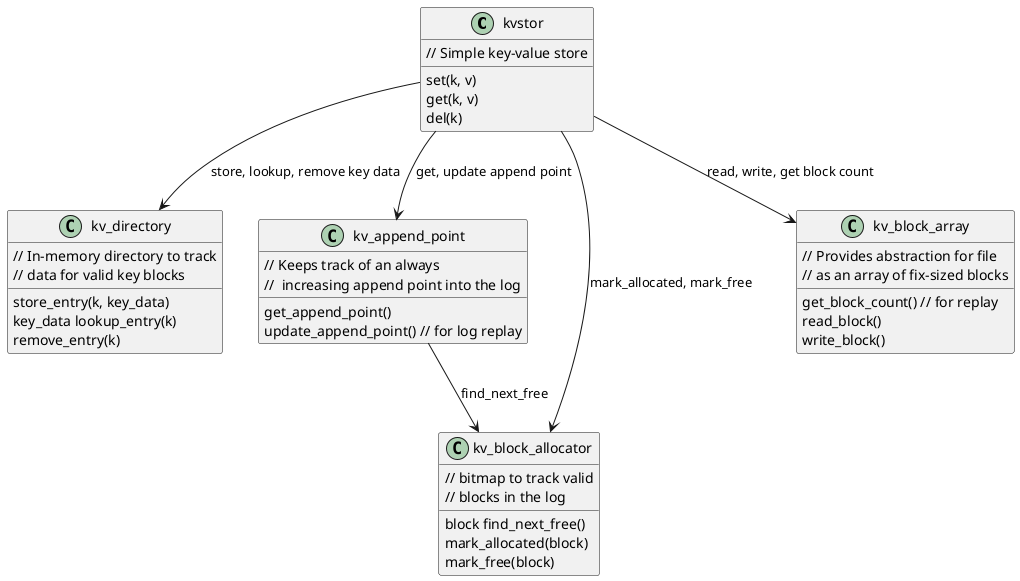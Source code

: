 @startuml




class kvstor {
	// Simple key-value store
	set(k, v)
    get(k, v)
    del(k)
}

class kv_directory {
	// In-memory directory to track
    // data for valid key blocks
	store_entry(k, key_data)
    key_data lookup_entry(k)
    remove_entry(k)
}

kvstor --> kv_directory : store, lookup, remove key data

class kv_append_point {
	// Keeps track of an always
    //  increasing append point into the log
	get_append_point()
    update_append_point() // for log replay
}

kvstor --> kv_append_point : get, update append point

class kv_block_allocator {
	// bitmap to track valid
    // blocks in the log
	block find_next_free()
    mark_allocated(block)
    mark_free(block)
}

kvstor --> kv_block_allocator : mark_allocated, mark_free
kv_append_point --> kv_block_allocator : find_next_free

class kv_block_array {
	// Provides abstraction for file
    // as an array of fix-sized blocks
	get_block_count() // for replay
    read_block()
    write_block()
}

kvstor --> kv_block_array: read, write, get block count

@enduml